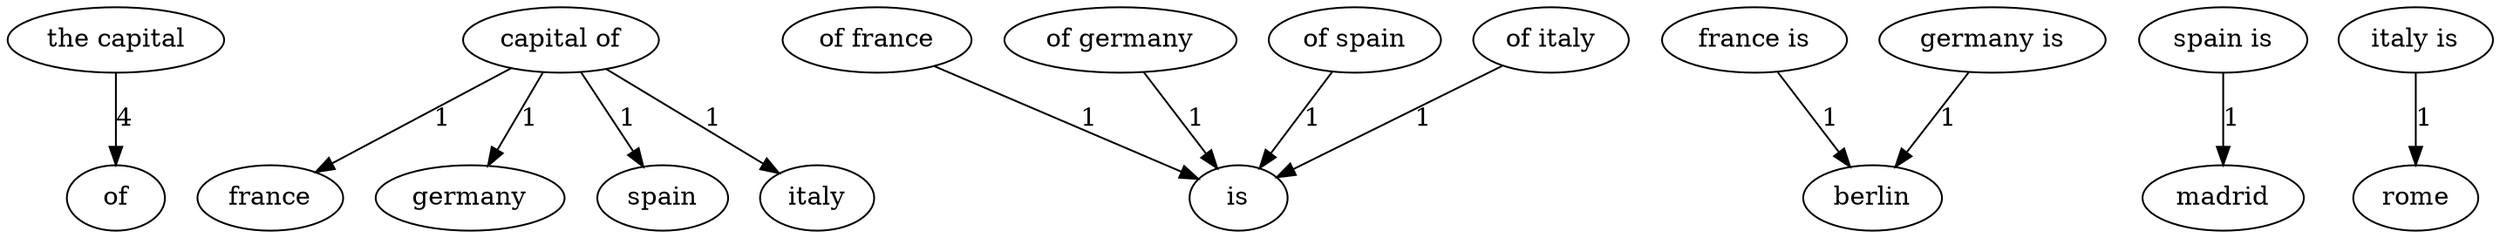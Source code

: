 digraph WordGraph {
  "the capital" -> "of" [label="4"];
  "capital of" -> "france" [label="1"];
  "capital of" -> "germany" [label="1"];
  "capital of" -> "spain" [label="1"];
  "capital of" -> "italy" [label="1"];
  "of france" -> "is" [label="1"];
  "france is" -> "berlin" [label="1"];
  "of germany" -> "is" [label="1"];
  "germany is" -> "berlin" [label="1"];
  "of spain" -> "is" [label="1"];
  "spain is" -> "madrid" [label="1"];
  "of italy" -> "is" [label="1"];
  "italy is" -> "rome" [label="1"];
}
